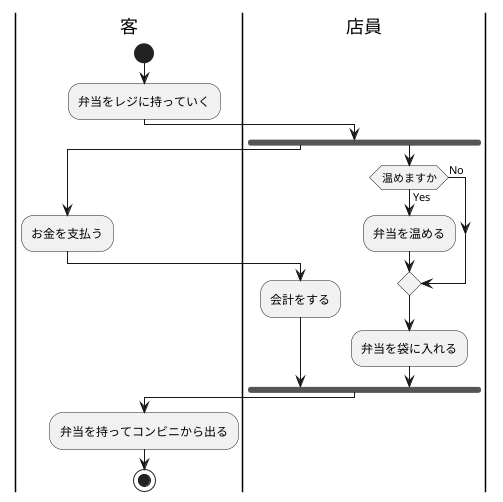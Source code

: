@startuml 図7-10
|客|
start
:弁当をレジに持っていく;
|店員|
fork
|客|
:お金を支払う;
|店員|
:会計をする;
|店員|
fork again
if (温めますか) then (Yes)
    :弁当を温める;
else (No)
endif
:弁当を袋に入れる;    
end fork
|客|
:弁当を持ってコンビニから出る;
stop
@enduml